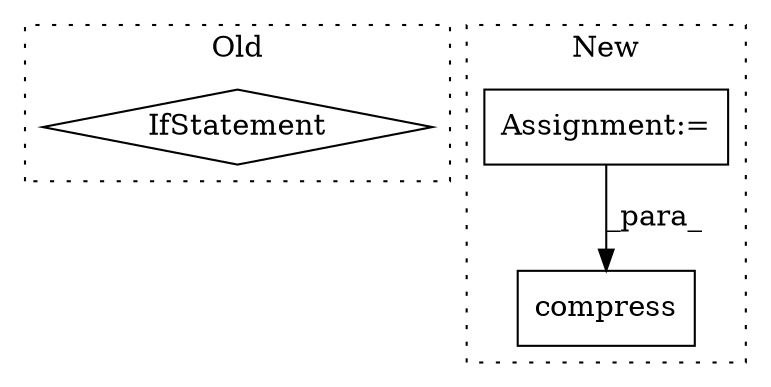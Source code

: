 digraph G {
subgraph cluster0 {
1 [label="IfStatement" a="25" s="7572" l="3" shape="diamond"];
label = "Old";
style="dotted";
}
subgraph cluster1 {
2 [label="compress" a="32" s="8281,8322" l="9,1" shape="box"];
3 [label="Assignment:=" a="7" s="7681" l="1" shape="box"];
label = "New";
style="dotted";
}
3 -> 2 [label="_para_"];
}